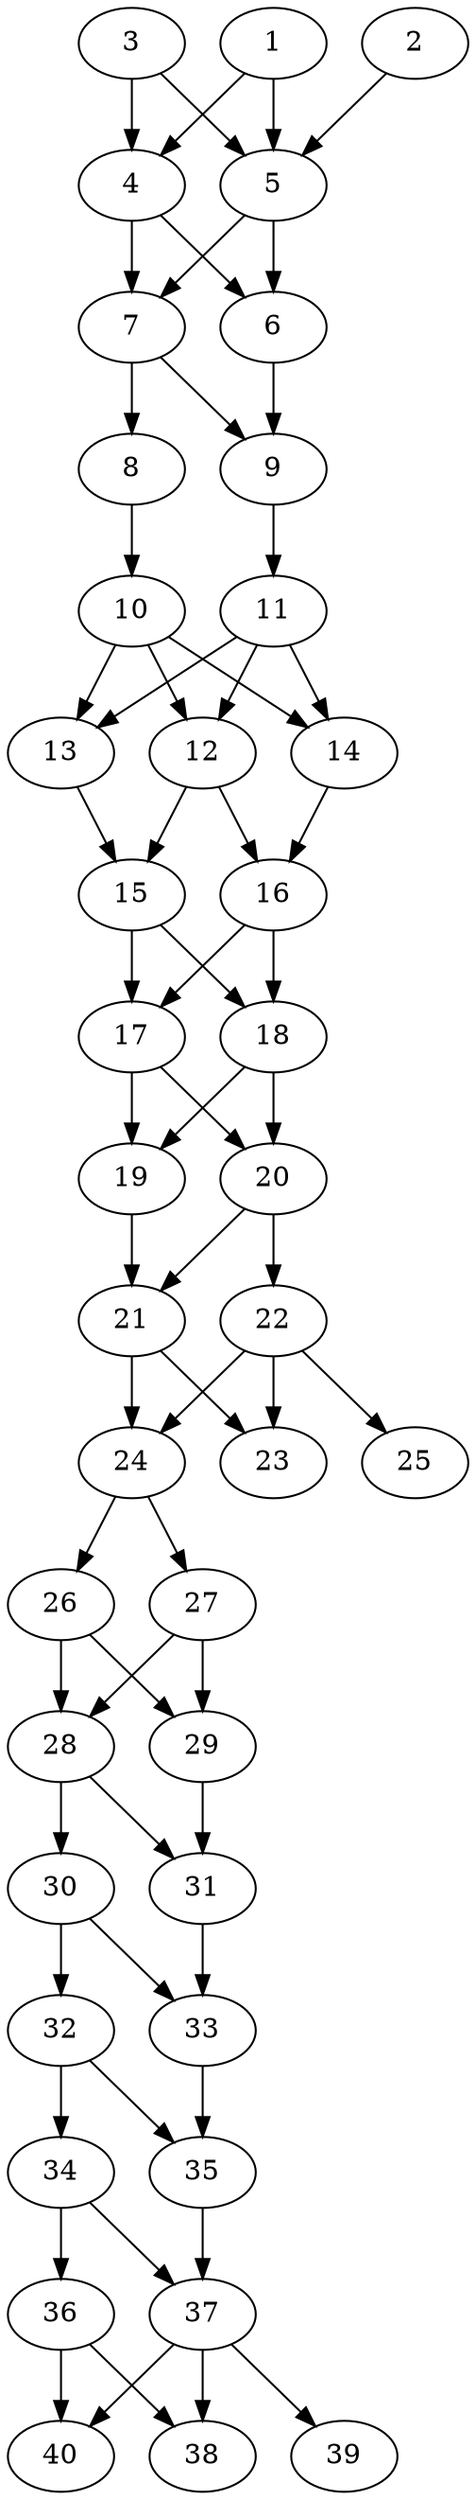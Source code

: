 // DAG automatically generated by daggen at Thu Oct  3 14:06:48 2019
// ./daggen --dot -n 40 --ccr 0.5 --fat 0.3 --regular 0.7 --density 0.9 --mindata 5242880 --maxdata 52428800 
digraph G {
  1 [size="13377536", alpha="0.05", expect_size="6688768"] 
  1 -> 4 [size ="6688768"]
  1 -> 5 [size ="6688768"]
  2 [size="33265664", alpha="0.12", expect_size="16632832"] 
  2 -> 5 [size ="16632832"]
  3 [size="56856576", alpha="0.19", expect_size="28428288"] 
  3 -> 4 [size ="28428288"]
  3 -> 5 [size ="28428288"]
  4 [size="100407296", alpha="0.03", expect_size="50203648"] 
  4 -> 6 [size ="50203648"]
  4 -> 7 [size ="50203648"]
  5 [size="16001024", alpha="0.07", expect_size="8000512"] 
  5 -> 6 [size ="8000512"]
  5 -> 7 [size ="8000512"]
  6 [size="38600704", alpha="0.11", expect_size="19300352"] 
  6 -> 9 [size ="19300352"]
  7 [size="14968832", alpha="0.15", expect_size="7484416"] 
  7 -> 8 [size ="7484416"]
  7 -> 9 [size ="7484416"]
  8 [size="20615168", alpha="0.14", expect_size="10307584"] 
  8 -> 10 [size ="10307584"]
  9 [size="29896704", alpha="0.02", expect_size="14948352"] 
  9 -> 11 [size ="14948352"]
  10 [size="70121472", alpha="0.07", expect_size="35060736"] 
  10 -> 12 [size ="35060736"]
  10 -> 13 [size ="35060736"]
  10 -> 14 [size ="35060736"]
  11 [size="41500672", alpha="0.19", expect_size="20750336"] 
  11 -> 12 [size ="20750336"]
  11 -> 13 [size ="20750336"]
  11 -> 14 [size ="20750336"]
  12 [size="66783232", alpha="0.01", expect_size="33391616"] 
  12 -> 15 [size ="33391616"]
  12 -> 16 [size ="33391616"]
  13 [size="30070784", alpha="0.02", expect_size="15035392"] 
  13 -> 15 [size ="15035392"]
  14 [size="23838720", alpha="0.19", expect_size="11919360"] 
  14 -> 16 [size ="11919360"]
  15 [size="36196352", alpha="0.13", expect_size="18098176"] 
  15 -> 17 [size ="18098176"]
  15 -> 18 [size ="18098176"]
  16 [size="68554752", alpha="0.14", expect_size="34277376"] 
  16 -> 17 [size ="34277376"]
  16 -> 18 [size ="34277376"]
  17 [size="28381184", alpha="0.04", expect_size="14190592"] 
  17 -> 19 [size ="14190592"]
  17 -> 20 [size ="14190592"]
  18 [size="97359872", alpha="0.01", expect_size="48679936"] 
  18 -> 19 [size ="48679936"]
  18 -> 20 [size ="48679936"]
  19 [size="67620864", alpha="0.06", expect_size="33810432"] 
  19 -> 21 [size ="33810432"]
  20 [size="75220992", alpha="0.18", expect_size="37610496"] 
  20 -> 21 [size ="37610496"]
  20 -> 22 [size ="37610496"]
  21 [size="12462080", alpha="0.10", expect_size="6231040"] 
  21 -> 23 [size ="6231040"]
  21 -> 24 [size ="6231040"]
  22 [size="103522304", alpha="0.08", expect_size="51761152"] 
  22 -> 23 [size ="51761152"]
  22 -> 24 [size ="51761152"]
  22 -> 25 [size ="51761152"]
  23 [size="11968512", alpha="0.15", expect_size="5984256"] 
  24 [size="20948992", alpha="0.01", expect_size="10474496"] 
  24 -> 26 [size ="10474496"]
  24 -> 27 [size ="10474496"]
  25 [size="18216960", alpha="0.08", expect_size="9108480"] 
  26 [size="78671872", alpha="0.02", expect_size="39335936"] 
  26 -> 28 [size ="39335936"]
  26 -> 29 [size ="39335936"]
  27 [size="51306496", alpha="0.16", expect_size="25653248"] 
  27 -> 28 [size ="25653248"]
  27 -> 29 [size ="25653248"]
  28 [size="70082560", alpha="0.12", expect_size="35041280"] 
  28 -> 30 [size ="35041280"]
  28 -> 31 [size ="35041280"]
  29 [size="73603072", alpha="0.13", expect_size="36801536"] 
  29 -> 31 [size ="36801536"]
  30 [size="101672960", alpha="0.06", expect_size="50836480"] 
  30 -> 32 [size ="50836480"]
  30 -> 33 [size ="50836480"]
  31 [size="91416576", alpha="0.06", expect_size="45708288"] 
  31 -> 33 [size ="45708288"]
  32 [size="45721600", alpha="0.18", expect_size="22860800"] 
  32 -> 34 [size ="22860800"]
  32 -> 35 [size ="22860800"]
  33 [size="81743872", alpha="0.13", expect_size="40871936"] 
  33 -> 35 [size ="40871936"]
  34 [size="57110528", alpha="0.12", expect_size="28555264"] 
  34 -> 36 [size ="28555264"]
  34 -> 37 [size ="28555264"]
  35 [size="61747200", alpha="0.16", expect_size="30873600"] 
  35 -> 37 [size ="30873600"]
  36 [size="101165056", alpha="0.13", expect_size="50582528"] 
  36 -> 38 [size ="50582528"]
  36 -> 40 [size ="50582528"]
  37 [size="14743552", alpha="0.13", expect_size="7371776"] 
  37 -> 38 [size ="7371776"]
  37 -> 39 [size ="7371776"]
  37 -> 40 [size ="7371776"]
  38 [size="90079232", alpha="0.11", expect_size="45039616"] 
  39 [size="54185984", alpha="0.02", expect_size="27092992"] 
  40 [size="20850688", alpha="0.07", expect_size="10425344"] 
}
